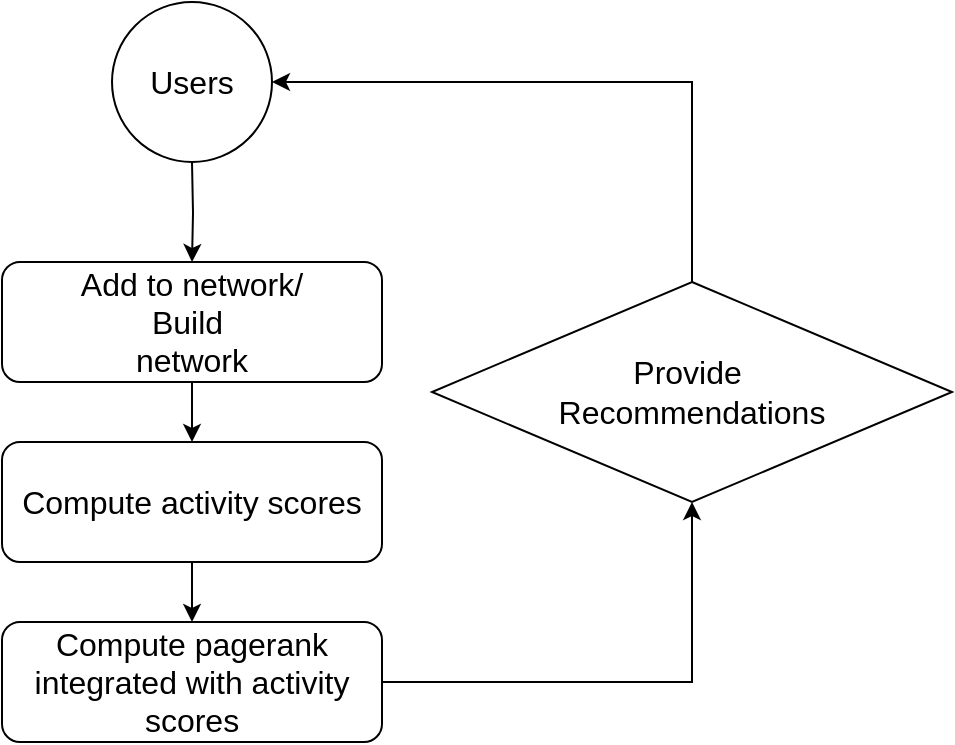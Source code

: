 <mxfile version="27.1.4">
  <diagram name="Page-1" id="g3OE6t035zjwOs0yImcq">
    <mxGraphModel dx="946" dy="644" grid="1" gridSize="10" guides="1" tooltips="1" connect="1" arrows="1" fold="1" page="1" pageScale="1" pageWidth="827" pageHeight="1169" math="0" shadow="0">
      <root>
        <mxCell id="0" />
        <mxCell id="1" parent="0" />
        <mxCell id="YBL1CYbJKdlLU7fEDy9L-3" value="" style="edgeStyle=orthogonalEdgeStyle;rounded=0;orthogonalLoop=1;jettySize=auto;html=1;fontSize=16;" edge="1" parent="1" target="YBL1CYbJKdlLU7fEDy9L-2">
          <mxGeometry relative="1" as="geometry">
            <mxPoint x="360" y="240" as="sourcePoint" />
          </mxGeometry>
        </mxCell>
        <mxCell id="YBL1CYbJKdlLU7fEDy9L-5" value="" style="edgeStyle=orthogonalEdgeStyle;rounded=0;orthogonalLoop=1;jettySize=auto;html=1;fontSize=16;" edge="1" parent="1" source="YBL1CYbJKdlLU7fEDy9L-2" target="YBL1CYbJKdlLU7fEDy9L-4">
          <mxGeometry relative="1" as="geometry" />
        </mxCell>
        <mxCell id="YBL1CYbJKdlLU7fEDy9L-2" value="Add to network/&lt;div&gt;Build&amp;nbsp;&lt;div&gt;network&lt;/div&gt;&lt;/div&gt;" style="rounded=1;whiteSpace=wrap;html=1;fontSize=16;" vertex="1" parent="1">
          <mxGeometry x="265" y="290" width="190" height="60" as="geometry" />
        </mxCell>
        <mxCell id="YBL1CYbJKdlLU7fEDy9L-7" value="" style="edgeStyle=orthogonalEdgeStyle;rounded=0;orthogonalLoop=1;jettySize=auto;html=1;fontSize=16;" edge="1" parent="1" source="YBL1CYbJKdlLU7fEDy9L-4" target="YBL1CYbJKdlLU7fEDy9L-6">
          <mxGeometry relative="1" as="geometry" />
        </mxCell>
        <mxCell id="YBL1CYbJKdlLU7fEDy9L-4" value="Compute activity scores" style="rounded=1;whiteSpace=wrap;html=1;fontSize=16;" vertex="1" parent="1">
          <mxGeometry x="265" y="380" width="190" height="60" as="geometry" />
        </mxCell>
        <mxCell id="YBL1CYbJKdlLU7fEDy9L-13" style="edgeStyle=orthogonalEdgeStyle;rounded=0;orthogonalLoop=1;jettySize=auto;html=1;exitX=1;exitY=0.5;exitDx=0;exitDy=0;entryX=0.5;entryY=1;entryDx=0;entryDy=0;fontSize=16;" edge="1" parent="1" source="YBL1CYbJKdlLU7fEDy9L-6" target="YBL1CYbJKdlLU7fEDy9L-12">
          <mxGeometry relative="1" as="geometry" />
        </mxCell>
        <mxCell id="YBL1CYbJKdlLU7fEDy9L-6" value="Compute pagerank integrated with activity scores" style="rounded=1;whiteSpace=wrap;html=1;fontSize=16;" vertex="1" parent="1">
          <mxGeometry x="265" y="470" width="190" height="60" as="geometry" />
        </mxCell>
        <mxCell id="YBL1CYbJKdlLU7fEDy9L-8" value="Users" style="ellipse;whiteSpace=wrap;html=1;aspect=fixed;fontSize=16;" vertex="1" parent="1">
          <mxGeometry x="320" y="160" width="80" height="80" as="geometry" />
        </mxCell>
        <mxCell id="YBL1CYbJKdlLU7fEDy9L-14" style="edgeStyle=orthogonalEdgeStyle;rounded=0;orthogonalLoop=1;jettySize=auto;html=1;exitX=0.5;exitY=0;exitDx=0;exitDy=0;entryX=1;entryY=0.5;entryDx=0;entryDy=0;fontSize=16;" edge="1" parent="1" source="YBL1CYbJKdlLU7fEDy9L-12" target="YBL1CYbJKdlLU7fEDy9L-8">
          <mxGeometry relative="1" as="geometry" />
        </mxCell>
        <mxCell id="YBL1CYbJKdlLU7fEDy9L-12" value="Provide&amp;nbsp;&lt;div&gt;Recommendations&lt;/div&gt;" style="rhombus;whiteSpace=wrap;html=1;fontSize=16;" vertex="1" parent="1">
          <mxGeometry x="480" y="300" width="260" height="110" as="geometry" />
        </mxCell>
      </root>
    </mxGraphModel>
  </diagram>
</mxfile>
